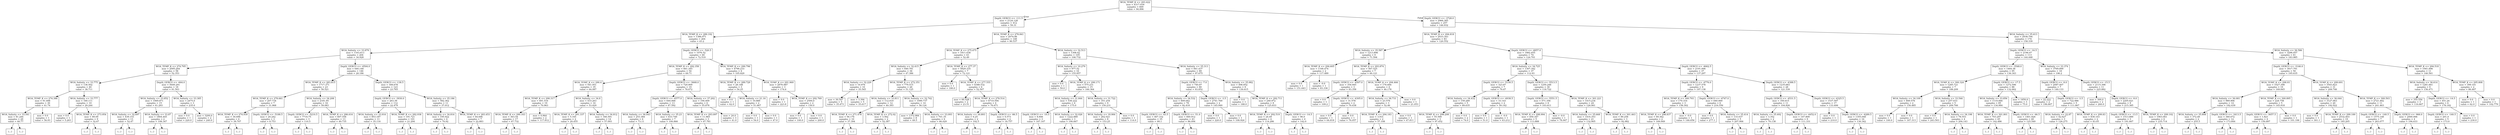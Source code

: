 digraph Tree {
node [shape=box] ;
0 [label="WOA_TEMP_K <= 293.422\nmse = 4317.939\nsamples = 669\nvalue = 94.896"] ;
1 [label="Depth_GEBCO <= -111.5\nmse = 2124.128\nsamples = 412\nvalue = 59.31"] ;
0 -> 1 [labeldistance=2.5, labelangle=45, headlabel="True"] ;
2 [label="WOA_TEMP_K <= 289.192\nmse = 1386.971\nsamples = 264\nvalue = 43.2"] ;
1 -> 2 ;
3 [label="WOA_Salinity <= 33.879\nmse = 1163.613\nsamples = 204\nvalue = 34.928"] ;
2 -> 3 ;
4 [label="WOA_TEMP_K <= 274.795\nmse = 2095.264\nsamples = 58\nvalue = 52.353"] ;
3 -> 4 ;
5 [label="WOA_Salinity <= 33.775\nmse = 136.502\nsamples = 40\nvalue = 38.711"] ;
4 -> 5 ;
6 [label="WOA_TEMP_K <= 274.386\nmse = 91.098\nsamples = 30\nvalue = 41.74"] ;
5 -> 6 ;
7 [label="WOA_Salinity <= 33.541\nmse = 81.244\nsamples = 29\nvalue = 40.77"] ;
6 -> 7 ;
8 [label="(...)"] ;
7 -> 8 ;
29 [label="(...)"] ;
7 -> 29 ;
54 [label="mse = 0.0\nsamples = 1\nvalue = 56.93"] ;
6 -> 54 ;
55 [label="WOA_Salinity <= 33.777\nmse = 160.111\nsamples = 10\nvalue = 29.244"] ;
5 -> 55 ;
56 [label="mse = 0.0\nsamples = 1\nvalue = 5.263"] ;
55 -> 56 ;
57 [label="WOA_TEMP_K <= 273.954\nmse = 89.09\nsamples = 9\nvalue = 32.67"] ;
55 -> 57 ;
58 [label="(...)"] ;
57 -> 58 ;
69 [label="(...)"] ;
57 -> 69 ;
74 [label="Depth_GEBCO <= -664.0\nmse = 5649.291\nsamples = 18\nvalue = 91.503"] ;
4 -> 74 ;
75 [label="WOA_Salinity <= 33.852\nmse = 1069.871\nsamples = 15\nvalue = 61.293"] ;
74 -> 75 ;
76 [label="WOA_Salinity <= 32.697\nmse = 439.153\nsamples = 13\nvalue = 52.47"] ;
75 -> 76 ;
77 [label="(...)"] ;
76 -> 77 ;
80 [label="(...)"] ;
76 -> 80 ;
101 [label="WOA_Salinity <= 33.87\nmse = 1804.445\nsamples = 2\nvalue = 108.347"] ;
75 -> 101 ;
102 [label="(...)"] ;
101 -> 102 ;
103 [label="(...)"] ;
101 -> 103 ;
104 [label="WOA_Salinity <= 33.385\nmse = 2475.0\nsamples = 3\nvalue = 235.0"] ;
74 -> 104 ;
105 [label="mse = 0.0\nsamples = 1\nvalue = 220.0"] ;
104 -> 105 ;
106 [label="mse = 3200.0\nsamples = 2\nvalue = 240.0"] ;
104 -> 106 ;
107 [label="Depth_GEBCO <= -4504.0\nmse = 640.148\nsamples = 146\nvalue = 28.186"] ;
3 -> 107 ;
108 [label="WOA_TEMP_K <= 283.815\nmse = 1717.371\nsamples = 23\nvalue = 50.521"] ;
107 -> 108 ;
109 [label="WOA_TEMP_K <= 278.661\nmse = 207.734\nsamples = 7\nvalue = 31.968"] ;
108 -> 109 ;
110 [label="WOA_TEMP_K <= 274.939\nmse = 30.696\nsamples = 4\nvalue = 39.707"] ;
109 -> 110 ;
111 [label="(...)"] ;
110 -> 111 ;
116 [label="(...)"] ;
110 -> 116 ;
117 [label="Depth_GEBCO <= -5188.5\nmse = 20.242\nsamples = 3\nvalue = 8.753"] ;
109 -> 117 ;
118 [label="(...)"] ;
117 -> 118 ;
119 [label="(...)"] ;
117 -> 119 ;
122 [label="WOA_Salinity <= 34.208\nmse = 2181.95\nsamples = 16\nvalue = 59.083"] ;
108 -> 122 ;
123 [label="Depth_GEBCO <= -5210.5\nmse = 7716.75\nsamples = 3\nvalue = 110.5"] ;
122 -> 123 ;
124 [label="(...)"] ;
123 -> 124 ;
125 [label="(...)"] ;
123 -> 125 ;
126 [label="WOA_TEMP_K <= 286.616\nmse = 607.558\nsamples = 13\nvalue = 49.735"] ;
122 -> 126 ;
127 [label="(...)"] ;
126 -> 127 ;
134 [label="(...)"] ;
126 -> 134 ;
151 [label="Depth_GEBCO <= -138.5\nmse = 308.678\nsamples = 123\nvalue = 23.765"] ;
107 -> 151 ;
152 [label="Depth_GEBCO <= -3930.0\nmse = 263.39\nsamples = 112\nvalue = 22.479"] ;
151 -> 152 ;
153 [label="WOA_Salinity <= 33.916\nmse = 853.187\nsamples = 11\nvalue = 35.116"] ;
152 -> 153 ;
154 [label="(...)"] ;
153 -> 154 ;
155 [label="(...)"] ;
153 -> 155 ;
174 [label="WOA_TEMP_K <= 282.938\nmse = 191.721\nsamples = 101\nvalue = 21.294"] ;
152 -> 174 ;
175 [label="(...)"] ;
174 -> 175 ;
266 [label="(...)"] ;
174 -> 266 ;
309 [label="WOA_Salinity <= 35.186\nmse = 582.362\nsamples = 11\nvalue = 37.012"] ;
151 -> 309 ;
310 [label="WOA_Salinity <= 34.816\nmse = 195.922\nsamples = 4\nvalue = 70.92"] ;
309 -> 310 ;
311 [label="(...)"] ;
310 -> 311 ;
314 [label="(...)"] ;
310 -> 314 ;
317 [label="WOA_TEMP_K <= 283.453\nmse = 64.696\nsamples = 7\nvalue = 22.883"] ;
309 -> 317 ;
318 [label="(...)"] ;
317 -> 318 ;
323 [label="(...)"] ;
317 -> 323 ;
326 [label="Depth_GEBCO <= -520.5\nmse = 1076.52\nsamples = 60\nvalue = 72.519"] ;
2 -> 326 ;
327 [label="WOA_TEMP_K <= 292.358\nmse = 661.345\nsamples = 54\nvalue = 69.71"] ;
326 -> 327 ;
328 [label="WOA_TEMP_K <= 290.4\nmse = 541.951\nsamples = 35\nvalue = 64.087"] ;
327 -> 328 ;
329 [label="WOA_TEMP_K <= 290.317\nmse = 491.516\nsamples = 19\nvalue = 70.963"] ;
328 -> 329 ;
330 [label="WOA_TEMP_K <= 290.163\nmse = 363.54\nsamples = 17\nvalue = 67.732"] ;
329 -> 330 ;
331 [label="(...)"] ;
330 -> 331 ;
342 [label="(...)"] ;
330 -> 342 ;
353 [label="mse = 0.964\nsamples = 2\nvalue = 117.812"] ;
329 -> 353 ;
354 [label="WOA_Salinity <= 34.8\nmse = 433.263\nsamples = 16\nvalue = 53.429"] ;
328 -> 354 ;
355 [label="WOA_TEMP_K <= 291.337\nmse = 5.165\nsamples = 2\nvalue = 20.455"] ;
354 -> 355 ;
356 [label="(...)"] ;
355 -> 356 ;
357 [label="(...)"] ;
355 -> 357 ;
358 [label="WOA_Salinity <= 34.812\nmse = 346.591\nsamples = 14\nvalue = 57.093"] ;
354 -> 358 ;
359 [label="(...)"] ;
358 -> 359 ;
360 [label="(...)"] ;
358 -> 360 ;
383 [label="Depth_GEBCO <= -3668.0\nmse = 720.909\nsamples = 19\nvalue = 78.672"] ;
327 -> 383 ;
384 [label="Depth_GEBCO <= -4577.0\nmse = 644.068\nsamples = 13\nvalue = 87.592"] ;
383 -> 384 ;
385 [label="WOA_Salinity <= 36.043\nmse = 253.384\nsamples = 6\nvalue = 73.11"] ;
384 -> 385 ;
386 [label="(...)"] ;
385 -> 386 ;
391 [label="(...)"] ;
385 -> 391 ;
396 [label="WOA_Salinity <= 35.23\nmse = 633.749\nsamples = 7\nvalue = 100.866"] ;
384 -> 396 ;
397 [label="(...)"] ;
396 -> 397 ;
398 [label="(...)"] ;
396 -> 398 ;
405 [label="WOA_Salinity <= 37.202\nmse = 194.409\nsamples = 6\nvalue = 55.878"] ;
383 -> 405 ;
406 [label="WOA_TEMP_K <= 293.097\nmse = 11.965\nsamples = 3\nvalue = 67.781"] ;
405 -> 406 ;
407 [label="(...)"] ;
406 -> 407 ;
408 [label="(...)"] ;
406 -> 408 ;
409 [label="mse = 24.0\nsamples = 3\nvalue = 41.0"] ;
405 -> 409 ;
410 [label="WOA_TEMP_K <= 290.796\nmse = 4796.233\nsamples = 6\nvalue = 105.829"] ;
326 -> 410 ;
411 [label="WOA_TEMP_K <= 289.729\nmse = 28.188\nsamples = 3\nvalue = 54.25"] ;
410 -> 411 ;
412 [label="mse = 0.0\nsamples = 1\nvalue = 62.0"] ;
411 -> 412 ;
413 [label="WOA_Salinity <= 21.16\nmse = 10.889\nsamples = 2\nvalue = 51.667"] ;
411 -> 413 ;
414 [label="mse = 0.0\nsamples = 1\nvalue = 54.0"] ;
413 -> 414 ;
415 [label="mse = 0.0\nsamples = 1\nvalue = 47.0"] ;
413 -> 415 ;
416 [label="WOA_TEMP_K <= 291.969\nmse = 2876.987\nsamples = 3\nvalue = 174.6"] ;
410 -> 416 ;
417 [label="mse = 0.0\nsamples = 1\nvalue = 223.8"] ;
416 -> 417 ;
418 [label="WOA_TEMP_K <= 292.769\nmse = 2500.0\nsamples = 2\nvalue = 150.0"] ;
416 -> 418 ;
419 [label="mse = 0.0\nsamples = 1\nvalue = 100.0"] ;
418 -> 419 ;
420 [label="mse = 0.0\nsamples = 1\nvalue = 200.0"] ;
418 -> 420 ;
421 [label="WOA_TEMP_K <= 278.841\nmse = 2074.86\nsamples = 148\nvalue = 90.537"] ;
1 -> 421 ;
422 [label="WOA_TEMP_K <= 275.475\nmse = 1811.638\nsamples = 43\nvalue = 52.49"] ;
421 -> 422 ;
423 [label="WOA_Salinity <= 32.415\nmse = 640.781\nsamples = 36\nvalue = 47.386"] ;
422 -> 423 ;
424 [label="WOA_Salinity <= 32.229\nmse = 16.976\nsamples = 10\nvalue = 35.545"] ;
423 -> 424 ;
425 [label="mse = 30.547\nsamples = 5\nvalue = 35.473"] ;
424 -> 425 ;
426 [label="mse = 3.394\nsamples = 5\nvalue = 35.617"] ;
424 -> 426 ;
427 [label="WOA_TEMP_K <= 272.351\nmse = 779.515\nsamples = 26\nvalue = 51.125"] ;
423 -> 427 ;
428 [label="WOA_Salinity <= 33.811\nmse = 112.019\nsamples = 12\nvalue = 40.393"] ;
427 -> 428 ;
429 [label="WOA_TEMP_K <= 271.478\nmse = 94.176\nsamples = 10\nvalue = 37.394"] ;
428 -> 429 ;
430 [label="(...)"] ;
429 -> 430 ;
431 [label="(...)"] ;
429 -> 431 ;
440 [label="WOA_TEMP_K <= 272.02\nmse = 3.562\nsamples = 2\nvalue = 52.387"] ;
428 -> 440 ;
441 [label="(...)"] ;
440 -> 441 ;
442 [label="(...)"] ;
440 -> 442 ;
443 [label="WOA_Salinity <= 32.742\nmse = 1090.737\nsamples = 14\nvalue = 58.124"] ;
427 -> 443 ;
444 [label="mse = 1372.984\nsamples = 8\nvalue = 49.5"] ;
443 -> 444 ;
445 [label="WOA_Salinity <= 33.093\nmse = 701.35\nsamples = 6\nvalue = 66.029"] ;
443 -> 445 ;
446 [label="(...)"] ;
445 -> 446 ;
447 [label="(...)"] ;
445 -> 447 ;
448 [label="WOA_TEMP_K <= 277.37\nmse = 5829.335\nsamples = 7\nvalue = 72.121"] ;
422 -> 448 ;
449 [label="mse = 0.0\nsamples = 1\nvalue = 180.0"] ;
448 -> 449 ;
450 [label="WOA_TEMP_K <= 277.555\nmse = 4388.532\nsamples = 6\nvalue = 52.507"] ;
448 -> 450 ;
451 [label="mse = 60.528\nsamples = 2\nvalue = 23.51"] ;
450 -> 451 ;
452 [label="WOA_TEMP_K <= 278.514\nmse = 6710.594\nsamples = 4\nvalue = 76.671"] ;
450 -> 452 ;
453 [label="WOA_Salinity <= 30.893\nmse = 6.25\nsamples = 2\nvalue = 192.5"] ;
452 -> 453 ;
454 [label="(...)"] ;
453 -> 454 ;
455 [label="(...)"] ;
453 -> 455 ;
456 [label="Depth_GEBCO <= -86.5\nmse = 0.573\nsamples = 2\nvalue = 18.757"] ;
452 -> 456 ;
457 [label="(...)"] ;
456 -> 457 ;
458 [label="(...)"] ;
456 -> 458 ;
459 [label="WOA_Salinity <= 32.513\nmse = 1308.42\nsamples = 105\nvalue = 106.732"] ;
421 -> 459 ;
460 [label="WOA_Salinity <= 10.279\nmse = 977.52\nsamples = 16\nvalue = 155.957"] ;
459 -> 460 ;
461 [label="mse = 0.0\nsamples = 1\nvalue = 59.0"] ;
460 -> 461 ;
462 [label="WOA_TEMP_K <= 290.171\nmse = 575.231\nsamples = 15\nvalue = 160.364"] ;
460 -> 462 ;
463 [label="WOA_Salinity <= 31.844\nmse = 536.222\nsamples = 6\nvalue = 175.0"] ;
462 -> 463 ;
464 [label="Depth_GEBCO <= -10.5\nmse = 8.806\nsamples = 3\nvalue = 167.167"] ;
463 -> 464 ;
465 [label="(...)"] ;
464 -> 465 ;
468 [label="(...)"] ;
464 -> 468 ;
469 [label="WOA_Salinity <= 32.026\nmse = 1222.889\nsamples = 3\nvalue = 190.667"] ;
463 -> 469 ;
470 [label="(...)"] ;
469 -> 470 ;
471 [label="(...)"] ;
469 -> 471 ;
474 [label="WOA_Salinity <= 31.722\nmse = 351.254\nsamples = 9\nvalue = 150.231"] ;
462 -> 474 ;
475 [label="WOA_Salinity <= 18.984\nmse = 262.021\nsamples = 8\nvalue = 153.25"] ;
474 -> 475 ;
476 [label="(...)"] ;
475 -> 476 ;
477 [label="(...)"] ;
475 -> 477 ;
490 [label="mse = 0.0\nsamples = 1\nvalue = 114.0"] ;
474 -> 490 ;
491 [label="WOA_Salinity <= 35.313\nmse = 841.437\nsamples = 89\nvalue = 97.675"] ;
459 -> 491 ;
492 [label="Depth_GEBCO <= -7.0\nmse = 740.87\nsamples = 80\nvalue = 93.852"] ;
491 -> 492 ;
493 [label="WOA_Salinity <= 34.532\nmse = 609.042\nsamples = 78\nvalue = 92.418"] ;
492 -> 493 ;
494 [label="Depth_GEBCO <= -43.5\nmse = 467.332\nsamples = 35\nvalue = 99.1"] ;
493 -> 494 ;
495 [label="(...)"] ;
494 -> 495 ;
518 [label="(...)"] ;
494 -> 518 ;
563 [label="Depth_GEBCO <= -51.0\nmse = 660.912\nsamples = 43\nvalue = 86.094"] ;
493 -> 563 ;
564 [label="(...)"] ;
563 -> 564 ;
583 [label="(...)"] ;
563 -> 583 ;
620 [label="Depth_GEBCO <= -3.5\nmse = 2741.769\nsamples = 2\nvalue = 145.949"] ;
492 -> 620 ;
621 [label="mse = 0.0\nsamples = 1\nvalue = 220.0"] ;
620 -> 621 ;
622 [label="mse = 0.0\nsamples = 1\nvalue = 108.924"] ;
620 -> 622 ;
623 [label="WOA_Salinity <= 35.982\nmse = 496.852\nsamples = 9\nvalue = 130.615"] ;
491 -> 623 ;
624 [label="mse = 0.0\nsamples = 1\nvalue = 188.0"] ;
623 -> 624 ;
625 [label="WOA_TEMP_K <= 292.711\nmse = 240.972\nsamples = 8\nvalue = 125.833"] ;
623 -> 625 ;
626 [label="WOA_TEMP_K <= 292.519\nmse = 24.49\nsamples = 4\nvalue = 114.286"] ;
625 -> 626 ;
627 [label="(...)"] ;
626 -> 627 ;
628 [label="(...)"] ;
626 -> 628 ;
629 [label="Depth_GEBCO <= -14.5\nmse = 96.0\nsamples = 4\nvalue = 142.0"] ;
625 -> 629 ;
630 [label="(...)"] ;
629 -> 630 ;
631 [label="(...)"] ;
629 -> 631 ;
632 [label="Depth_GEBCO <= -3728.0\nmse = 2966.385\nsamples = 257\nvalue = 146.932"] ;
0 -> 632 [labeldistance=2.5, labelangle=-45, headlabel="False"] ;
633 [label="WOA_TEMP_K <= 294.818\nmse = 2033.343\nsamples = 83\nvalue = 120.552"] ;
632 -> 633 ;
634 [label="WOA_Salinity <= 35.587\nmse = 1213.896\nsamples = 9\nvalue = 71.594"] ;
633 -> 634 ;
635 [label="WOA_TEMP_K <= 294.605\nmse = 1166.474\nsamples = 2\nvalue = 117.489"] ;
634 -> 635 ;
636 [label="mse = 0.0\nsamples = 1\nvalue = 151.643"] ;
635 -> 636 ;
637 [label="mse = -0.0\nsamples = 1\nvalue = 83.336"] ;
635 -> 637 ;
638 [label="WOA_TEMP_K <= 293.874\nmse = 567.525\nsamples = 7\nvalue = 60.121"] ;
634 -> 638 ;
639 [label="Depth_GEBCO <= -4507.0\nmse = 354.945\nsamples = 3\nvalue = 83.358"] ;
638 -> 639 ;
640 [label="mse = 0.0\nsamples = 1\nvalue = 109.2"] ;
639 -> 640 ;
641 [label="Depth_GEBCO <= -4305.0\nmse = 31.578\nsamples = 2\nvalue = 70.438"] ;
639 -> 641 ;
642 [label="mse = 0.0\nsamples = 1\nvalue = 64.818"] ;
641 -> 642 ;
643 [label="mse = 0.0\nsamples = 1\nvalue = 76.057"] ;
641 -> 643 ;
644 [label="WOA_TEMP_K <= 294.466\nmse = 176.684\nsamples = 4\nvalue = 46.178"] ;
638 -> 644 ;
645 [label="WOA_Salinity <= 36.731\nmse = 23.576\nsamples = 3\nvalue = 52.46"] ;
644 -> 645 ;
646 [label="WOA_TEMP_K <= 294.183\nmse = 3.931\nsamples = 2\nvalue = 57.108"] ;
645 -> 646 ;
647 [label="(...)"] ;
646 -> 647 ;
648 [label="(...)"] ;
646 -> 648 ;
649 [label="mse = 0.0\nsamples = 1\nvalue = 47.811"] ;
645 -> 649 ;
650 [label="mse = 0.0\nsamples = 1\nvalue = 21.053"] ;
644 -> 650 ;
651 [label="Depth_GEBCO <= -4857.0\nmse = 1882.455\nsamples = 74\nvalue = 124.701"] ;
633 -> 651 ;
652 [label="WOA_Salinity <= 34.725\nmse = 1307.342\nsamples = 37\nvalue = 112.93"] ;
651 -> 652 ;
653 [label="Depth_GEBCO <= -5150.5\nmse = 323.87\nsamples = 7\nvalue = 79.47"] ;
652 -> 653 ;
654 [label="WOA_Salinity <= 34.432\nmse = 159.289\nsamples = 5\nvalue = 89.635"] ;
653 -> 654 ;
655 [label="WOA_TEMP_K <= 298.208\nmse = 55.599\nsamples = 3\nvalue = 97.452"] ;
654 -> 655 ;
656 [label="(...)"] ;
655 -> 656 ;
657 [label="(...)"] ;
655 -> 657 ;
660 [label="mse = 0.0\nsamples = 2\nvalue = 74.0"] ;
654 -> 660 ;
661 [label="Depth_GEBCO <= -4938.5\nmse = 33.143\nsamples = 2\nvalue = 59.142"] ;
653 -> 661 ;
662 [label="mse = 0.0\nsamples = 1\nvalue = 51.0"] ;
661 -> 662 ;
663 [label="mse = -0.0\nsamples = 1\nvalue = 63.212"] ;
661 -> 663 ;
664 [label="Depth_GEBCO <= -5513.5\nmse = 1250.248\nsamples = 30\nvalue = 118.722"] ;
652 -> 664 ;
665 [label="Depth_GEBCO <= -5551.5\nmse = 571.356\nsamples = 6\nvalue = 103.611"] ;
664 -> 665 ;
666 [label="WOA_TEMP_K <= 298.994\nmse = 450.347\nsamples = 5\nvalue = 113.888"] ;
665 -> 666 ;
667 [label="(...)"] ;
666 -> 667 ;
670 [label="(...)"] ;
666 -> 670 ;
675 [label="mse = -0.0\nsamples = 1\nvalue = 78.947"] ;
665 -> 675 ;
676 [label="WOA_TEMP_K <= 301.221\nmse = 1415.234\nsamples = 24\nvalue = 126.061"] ;
664 -> 676 ;
677 [label="WOA_Salinity <= 35.668\nmse = 1416.353\nsamples = 21\nvalue = 132.905"] ;
676 -> 677 ;
678 [label="(...)"] ;
677 -> 678 ;
693 [label="(...)"] ;
677 -> 693 ;
718 [label="WOA_TEMP_K <= 301.463\nmse = 89.258\nsamples = 3\nvalue = 92.982"] ;
676 -> 718 ;
719 [label="(...)"] ;
718 -> 719 ;
720 [label="(...)"] ;
718 -> 720 ;
723 [label="Depth_GEBCO <= -4662.5\nmse = 2191.006\nsamples = 37\nvalue = 137.297"] ;
651 -> 723 ;
724 [label="Depth_GEBCO <= -4776.0\nmse = 1237.578\nsamples = 9\nvalue = 197.138"] ;
723 -> 724 ;
725 [label="WOA_TEMP_K <= 300.793\nmse = 170.316\nsamples = 3\nvalue = 158.302"] ;
724 -> 725 ;
726 [label="WOA_TEMP_K <= 298.837\nmse = 69.362\nsamples = 2\nvalue = 169.949"] ;
725 -> 726 ;
727 [label="(...)"] ;
726 -> 727 ;
728 [label="(...)"] ;
726 -> 728 ;
729 [label="mse = -0.0\nsamples = 1\nvalue = 146.656"] ;
725 -> 729 ;
730 [label="Depth_GEBCO <= -4747.0\nmse = 640.069\nsamples = 6\nvalue = 216.556"] ;
724 -> 730 ;
731 [label="mse = 0.0\nsamples = 1\nvalue = 277.1"] ;
730 -> 731 ;
732 [label="WOA_Salinity <= 35.414\nmse = 133.037\nsamples = 5\nvalue = 207.906"] ;
730 -> 732 ;
733 [label="(...)"] ;
732 -> 733 ;
738 [label="(...)"] ;
732 -> 738 ;
739 [label="Depth_GEBCO <= -4388.5\nmse = 1235.683\nsamples = 28\nvalue = 121.339"] ;
723 -> 739 ;
740 [label="Depth_GEBCO <= -4531.5\nmse = 350.615\nsamples = 11\nvalue = 104.826"] ;
739 -> 740 ;
741 [label="WOA_Salinity <= 35.492\nmse = 3.352\nsamples = 2\nvalue = 70.138"] ;
740 -> 741 ;
742 [label="(...)"] ;
741 -> 742 ;
743 [label="(...)"] ;
741 -> 743 ;
744 [label="Depth_GEBCO <= -4452.0\nmse = 147.809\nsamples = 9\nvalue = 111.331"] ;
740 -> 744 ;
745 [label="(...)"] ;
744 -> 745 ;
760 [label="(...)"] ;
744 -> 760 ;
761 [label="Depth_GEBCO <= -4325.5\nmse = 1537.597\nsamples = 17\nvalue = 133.406"] ;
739 -> 761 ;
762 [label="mse = 0.0\nsamples = 1\nvalue = 210.0"] ;
761 -> 762 ;
763 [label="Depth_GEBCO <= -4289.5\nmse = 1355.048\nsamples = 16\nvalue = 130.342"] ;
761 -> 763 ;
764 [label="(...)"] ;
763 -> 764 ;
765 [label="(...)"] ;
763 -> 765 ;
794 [label="WOA_Salinity <= 35.613\nmse = 2938.794\nsamples = 174\nvalue = 158.339"] ;
632 -> 794 ;
795 [label="Depth_GEBCO <= -16.5\nmse = 2196.07\nsamples = 113\nvalue = 144.448"] ;
794 -> 795 ;
796 [label="Depth_GEBCO <= -3548.0\nmse = 1464.38\nsamples = 95\nvalue = 136.343"] ;
795 -> 796 ;
797 [label="WOA_TEMP_K <= 300.324\nmse = 1285.721\nsamples = 7\nvalue = 188.209"] ;
796 -> 797 ;
798 [label="WOA_Salinity <= 34.109\nmse = 849.576\nsamples = 2\nvalue = 150.485"] ;
797 -> 798 ;
799 [label="mse = 0.0\nsamples = 1\nvalue = 100.0"] ;
798 -> 799 ;
800 [label="mse = 0.0\nsamples = 1\nvalue = 167.313"] ;
798 -> 800 ;
801 [label="WOA_Salinity <= 33.546\nmse = 257.033\nsamples = 5\nvalue = 209.766"] ;
797 -> 801 ;
802 [label="mse = 0.0\nsamples = 1\nvalue = 243.503"] ;
801 -> 802 ;
803 [label="WOA_Salinity <= 34.198\nmse = 78.553\nsamples = 4\nvalue = 204.143"] ;
801 -> 803 ;
804 [label="(...)"] ;
803 -> 804 ;
807 [label="(...)"] ;
803 -> 807 ;
810 [label="Depth_GEBCO <= -17.5\nmse = 1272.596\nsamples = 88\nvalue = 132.662"] ;
796 -> 810 ;
811 [label="WOA_Salinity <= 33.856\nmse = 1110.066\nsamples = 85\nvalue = 134.984"] ;
810 -> 811 ;
812 [label="WOA_TEMP_K <= 301.801\nmse = 703.297\nsamples = 45\nvalue = 142.486"] ;
811 -> 812 ;
813 [label="(...)"] ;
812 -> 813 ;
874 [label="(...)"] ;
812 -> 874 ;
877 [label="Depth_GEBCO <= -66.5\nmse = 1461.826\nsamples = 40\nvalue = 125.549"] ;
811 -> 877 ;
878 [label="(...)"] ;
877 -> 878 ;
931 [label="(...)"] ;
877 -> 931 ;
952 [label="mse = 1850.0\nsamples = 3\nvalue = 75.0"] ;
810 -> 952 ;
953 [label="WOA_Salinity <= 33.374\nmse = 3769.899\nsamples = 18\nvalue = 196.2"] ;
795 -> 953 ;
954 [label="Depth_GEBCO <= -9.0\nmse = 2087.407\nsamples = 7\nvalue = 140.133"] ;
953 -> 954 ;
955 [label="mse = 22.222\nsamples = 2\nvalue = 196.667"] ;
954 -> 955 ;
956 [label="Depth_GEBCO <= -3.5\nmse = 722.986\nsamples = 5\nvalue = 111.867"] ;
954 -> 956 ;
957 [label="WOA_Salinity <= 22.87\nmse = 42.627\nsamples = 3\nvalue = 126.275"] ;
956 -> 957 ;
958 [label="(...)"] ;
957 -> 958 ;
959 [label="(...)"] ;
957 -> 959 ;
962 [label="WOA_TEMP_K <= 299.83\nmse = 838.103\nsamples = 2\nvalue = 83.05"] ;
956 -> 962 ;
963 [label="(...)"] ;
962 -> 963 ;
964 [label="(...)"] ;
962 -> 964 ;
965 [label="Depth_GEBCO <= -15.5\nmse = 2115.398\nsamples = 11\nvalue = 225.882"] ;
953 -> 965 ;
966 [label="mse = 300.0\nsamples = 2\nvalue = 260.0"] ;
965 -> 966 ;
967 [label="Depth_GEBCO <= -9.0\nmse = 2205.621\nsamples = 9\nvalue = 215.385"] ;
965 -> 967 ;
968 [label="Depth_GEBCO <= -13.5\nmse = 1513.889\nsamples = 3\nvalue = 191.667"] ;
967 -> 968 ;
969 [label="(...)"] ;
968 -> 969 ;
970 [label="(...)"] ;
968 -> 970 ;
971 [label="WOA_TEMP_K <= 299.102\nmse = 1903.061\nsamples = 6\nvalue = 235.714"] ;
967 -> 971 ;
972 [label="(...)"] ;
971 -> 972 ;
975 [label="(...)"] ;
971 -> 975 ;
976 [label="WOA_Salinity <= 36.586\nmse = 3296.057\nsamples = 61\nvalue = 183.985"] ;
794 -> 976 ;
977 [label="Depth_GEBCO <= -3146.0\nmse = 3017.791\nsamples = 50\nvalue = 195.635"] ;
976 -> 977 ;
978 [label="WOA_TEMP_K <= 298.93\nmse = 1027.398\nsamples = 19\nvalue = 169.845"] ;
977 -> 978 ;
979 [label="WOA_Salinity <= 36.081\nmse = 989.906\nsamples = 14\nvalue = 182.439"] ;
978 -> 979 ;
980 [label="WOA_Salinity <= 35.808\nmse = 372.49\nsamples = 2\nvalue = 255.5"] ;
979 -> 980 ;
981 [label="(...)"] ;
980 -> 981 ;
982 [label="(...)"] ;
980 -> 982 ;
983 [label="Depth_GEBCO <= -3413.5\nmse = 360.672\nsamples = 12\nvalue = 173.844"] ;
979 -> 983 ;
984 [label="(...)"] ;
983 -> 984 ;
991 [label="(...)"] ;
983 -> 991 ;
998 [label="WOA_TEMP_K <= 300.895\nmse = 224.758\nsamples = 5\nvalue = 145.918"] ;
978 -> 998 ;
999 [label="Depth_GEBCO <= -3657.5\nmse = 1.821\nsamples = 4\nvalue = 150.897"] ;
998 -> 999 ;
1000 [label="(...)"] ;
999 -> 1000 ;
1001 [label="(...)"] ;
999 -> 1001 ;
1004 [label="mse = 0.0\nsamples = 1\nvalue = 101.106"] ;
998 -> 1004 ;
1005 [label="WOA_TEMP_K <= 299.691\nmse = 3543.823\nsamples = 31\nvalue = 209.746"] ;
977 -> 1005 ;
1006 [label="WOA_Salinity <= 36.044\nmse = 3127.063\nsamples = 20\nvalue = 192.022"] ;
1005 -> 1006 ;
1007 [label="mse = 0.0\nsamples = 1\nvalue = 301.1"] ;
1006 -> 1007 ;
1008 [label="WOA_TEMP_K <= 299.189\nmse = 2532.403\nsamples = 19\nvalue = 185.205"] ;
1006 -> 1008 ;
1009 [label="(...)"] ;
1008 -> 1009 ;
1028 [label="(...)"] ;
1008 -> 1028 ;
1029 [label="WOA_TEMP_K <= 300.503\nmse = 2721.482\nsamples = 11\nvalue = 241.463"] ;
1005 -> 1029 ;
1030 [label="Depth_GEBCO <= -140.5\nmse = 1575.148\nsamples = 7\nvalue = 263.077"] ;
1029 -> 1030 ;
1031 [label="(...)"] ;
1030 -> 1031 ;
1034 [label="(...)"] ;
1030 -> 1034 ;
1037 [label="Depth_GEBCO <= -966.0\nmse = 2000.006\nsamples = 4\nvalue = 194.633"] ;
1029 -> 1037 ;
1038 [label="(...)"] ;
1037 -> 1038 ;
1039 [label="(...)"] ;
1037 -> 1039 ;
1040 [label="WOA_TEMP_K <= 294.518\nmse = 1941.696\nsamples = 11\nvalue = 140.561"] ;
976 -> 1040 ;
1041 [label="WOA_Salinity <= 36.614\nmse = 1281.661\nsamples = 9\nvalue = 156.471"] ;
1040 -> 1041 ;
1042 [label="mse = 355.556\nsamples = 3\nvalue = 116.667"] ;
1041 -> 1042 ;
1043 [label="Depth_GEBCO <= -14.5\nmse = 451.24\nsamples = 6\nvalue = 178.182"] ;
1041 -> 1043 ;
1044 [label="Depth_GEBCO <= -140.5\nmse = 201.0\nsamples = 5\nvalue = 173.0"] ;
1043 -> 1044 ;
1045 [label="(...)"] ;
1044 -> 1045 ;
1046 [label="(...)"] ;
1044 -> 1046 ;
1047 [label="mse = 0.0\nsamples = 1\nvalue = 230.0"] ;
1043 -> 1047 ;
1048 [label="WOA_TEMP_K <= 295.808\nmse = 399.101\nsamples = 2\nvalue = 86.467"] ;
1040 -> 1048 ;
1049 [label="mse = 0.0\nsamples = 1\nvalue = 62.0"] ;
1048 -> 1049 ;
1050 [label="mse = 0.0\nsamples = 1\nvalue = 102.779"] ;
1048 -> 1050 ;
}